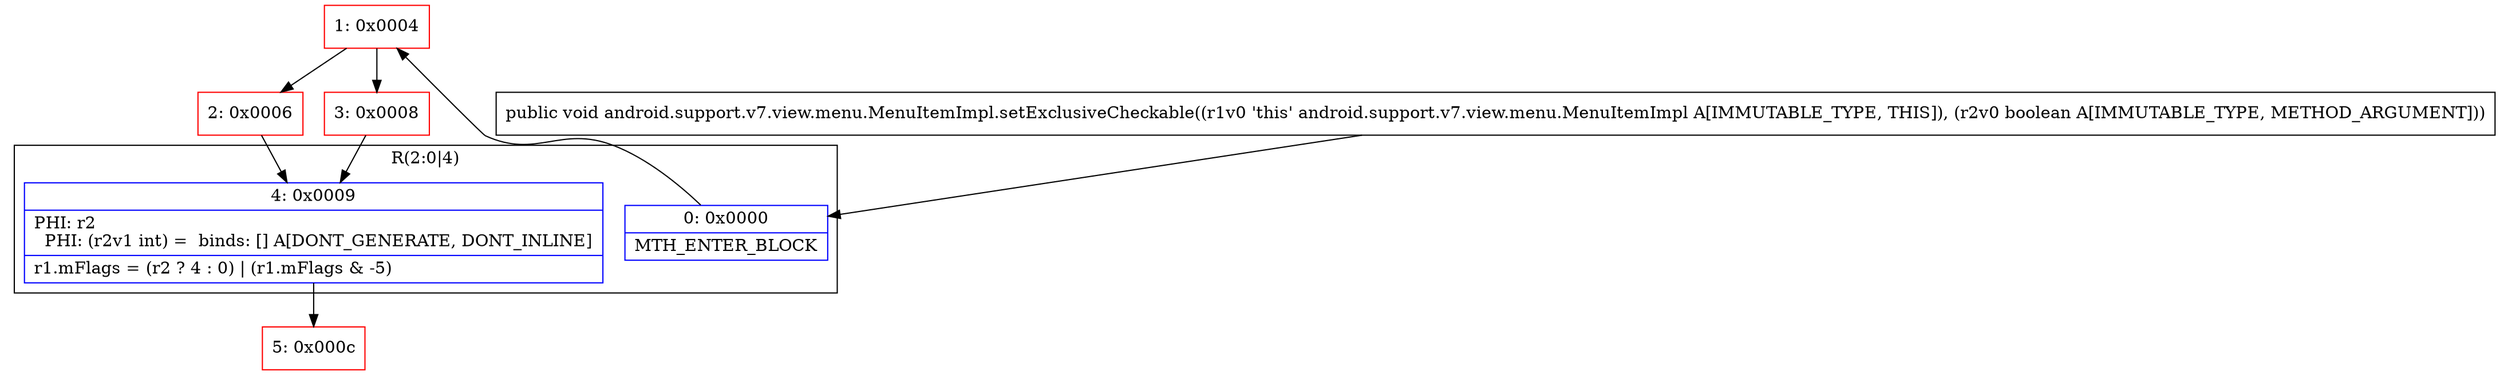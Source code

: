digraph "CFG forandroid.support.v7.view.menu.MenuItemImpl.setExclusiveCheckable(Z)V" {
subgraph cluster_Region_168372252 {
label = "R(2:0|4)";
node [shape=record,color=blue];
Node_0 [shape=record,label="{0\:\ 0x0000|MTH_ENTER_BLOCK\l}"];
Node_4 [shape=record,label="{4\:\ 0x0009|PHI: r2 \l  PHI: (r2v1 int) =  binds: [] A[DONT_GENERATE, DONT_INLINE]\l|r1.mFlags = (r2 ? 4 : 0) \| (r1.mFlags & \-5)\l}"];
}
Node_1 [shape=record,color=red,label="{1\:\ 0x0004}"];
Node_2 [shape=record,color=red,label="{2\:\ 0x0006}"];
Node_3 [shape=record,color=red,label="{3\:\ 0x0008}"];
Node_5 [shape=record,color=red,label="{5\:\ 0x000c}"];
MethodNode[shape=record,label="{public void android.support.v7.view.menu.MenuItemImpl.setExclusiveCheckable((r1v0 'this' android.support.v7.view.menu.MenuItemImpl A[IMMUTABLE_TYPE, THIS]), (r2v0 boolean A[IMMUTABLE_TYPE, METHOD_ARGUMENT])) }"];
MethodNode -> Node_0;
Node_0 -> Node_1;
Node_4 -> Node_5;
Node_1 -> Node_2;
Node_1 -> Node_3;
Node_2 -> Node_4;
Node_3 -> Node_4;
}

